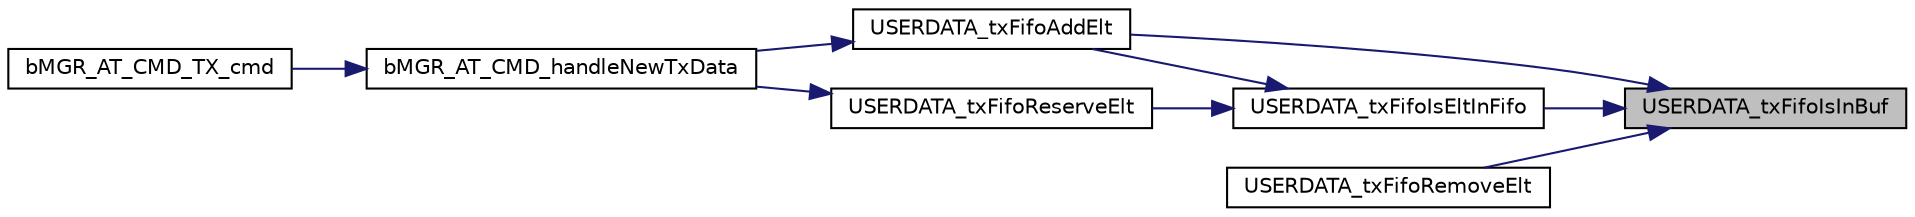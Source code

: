 digraph "USERDATA_txFifoIsInBuf"
{
 // INTERACTIVE_SVG=YES
 // LATEX_PDF_SIZE
  edge [fontname="Helvetica",fontsize="10",labelfontname="Helvetica",labelfontsize="10"];
  node [fontname="Helvetica",fontsize="10",shape=record];
  rankdir="RL";
  Node1 [label="USERDATA_txFifoIsInBuf",height=0.2,width=0.4,color="black", fillcolor="grey75", style="filled", fontcolor="black",tooltip="check the element is pointing on a valid address, i.e. one from sUserDataTxFifoBuf buffer"];
  Node1 -> Node2 [dir="back",color="midnightblue",fontsize="10",style="solid",fontname="Helvetica"];
  Node2 [label="USERDATA_txFifoAddElt",height=0.2,width=0.4,color="black", fillcolor="white", style="filled",URL="$db/d4f/group___u_s_e_r___d_a_t_a.html#ga9dc3ef3b0eec939e8a61b25e0a107cbe",tooltip="Add element in TX fifo."];
  Node2 -> Node3 [dir="back",color="midnightblue",fontsize="10",style="solid",fontname="Helvetica"];
  Node3 [label="bMGR_AT_CMD_handleNewTxData",height=0.2,width=0.4,color="black", fillcolor="white", style="filled",URL="$d0/d0f/group___m_g_r___a_t___c_m_d.html#gaaa9bdf10c9ac69ef778eea22f8225343",tooltip="Handle new TX data, this is the core function of AT+TX cmd."];
  Node3 -> Node4 [dir="back",color="midnightblue",fontsize="10",style="solid",fontname="Helvetica"];
  Node4 [label="bMGR_AT_CMD_TX_cmd",height=0.2,width=0.4,color="black", fillcolor="white", style="filled",URL="$d0/d0f/group___m_g_r___a_t___c_m_d.html#ga0a4332fc4f8bad99c421588fe542a2bd",tooltip="Process AT command \"AT+TX\" send user data."];
  Node1 -> Node5 [dir="back",color="midnightblue",fontsize="10",style="solid",fontname="Helvetica"];
  Node5 [label="USERDATA_txFifoIsEltInFifo",height=0.2,width=0.4,color="black", fillcolor="white", style="filled",URL="$db/d4f/group___u_s_e_r___d_a_t_a.html#ga2c1ea014de9c2ba244dc6605a6edce59",tooltip="check element is part of the TX fifo or not"];
  Node5 -> Node2 [dir="back",color="midnightblue",fontsize="10",style="solid",fontname="Helvetica"];
  Node5 -> Node6 [dir="back",color="midnightblue",fontsize="10",style="solid",fontname="Helvetica"];
  Node6 [label="USERDATA_txFifoReserveElt",height=0.2,width=0.4,color="black", fillcolor="white", style="filled",URL="$db/d4f/group___u_s_e_r___d_a_t_a.html#gacb676464a4de1543fa3e55314f740110",tooltip="Get an element from memory pool in a way to push it later."];
  Node6 -> Node3 [dir="back",color="midnightblue",fontsize="10",style="solid",fontname="Helvetica"];
  Node1 -> Node7 [dir="back",color="midnightblue",fontsize="10",style="solid",fontname="Helvetica"];
  Node7 [label="USERDATA_txFifoRemoveElt",height=0.2,width=0.4,color="black", fillcolor="white", style="filled",URL="$db/d4f/group___u_s_e_r___d_a_t_a.html#ga4d20835dbc4b21f645ff55eed7d93216",tooltip="Delete an element from the TX fifo."];
}
